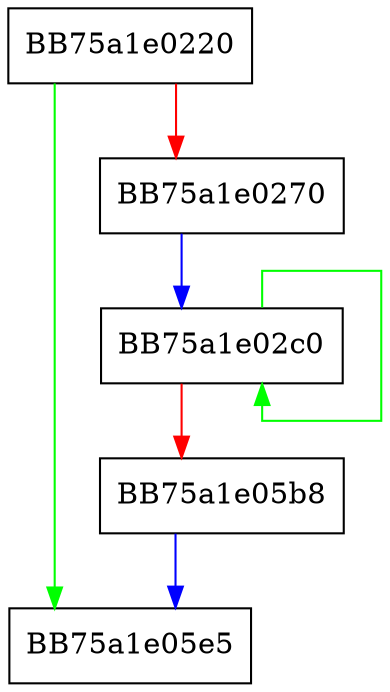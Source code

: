 digraph SymCryptSha256AppendBlocks_shani {
  node [shape="box"];
  graph [splines=ortho];
  BB75a1e0220 -> BB75a1e05e5 [color="green"];
  BB75a1e0220 -> BB75a1e0270 [color="red"];
  BB75a1e0270 -> BB75a1e02c0 [color="blue"];
  BB75a1e02c0 -> BB75a1e02c0 [color="green"];
  BB75a1e02c0 -> BB75a1e05b8 [color="red"];
  BB75a1e05b8 -> BB75a1e05e5 [color="blue"];
}